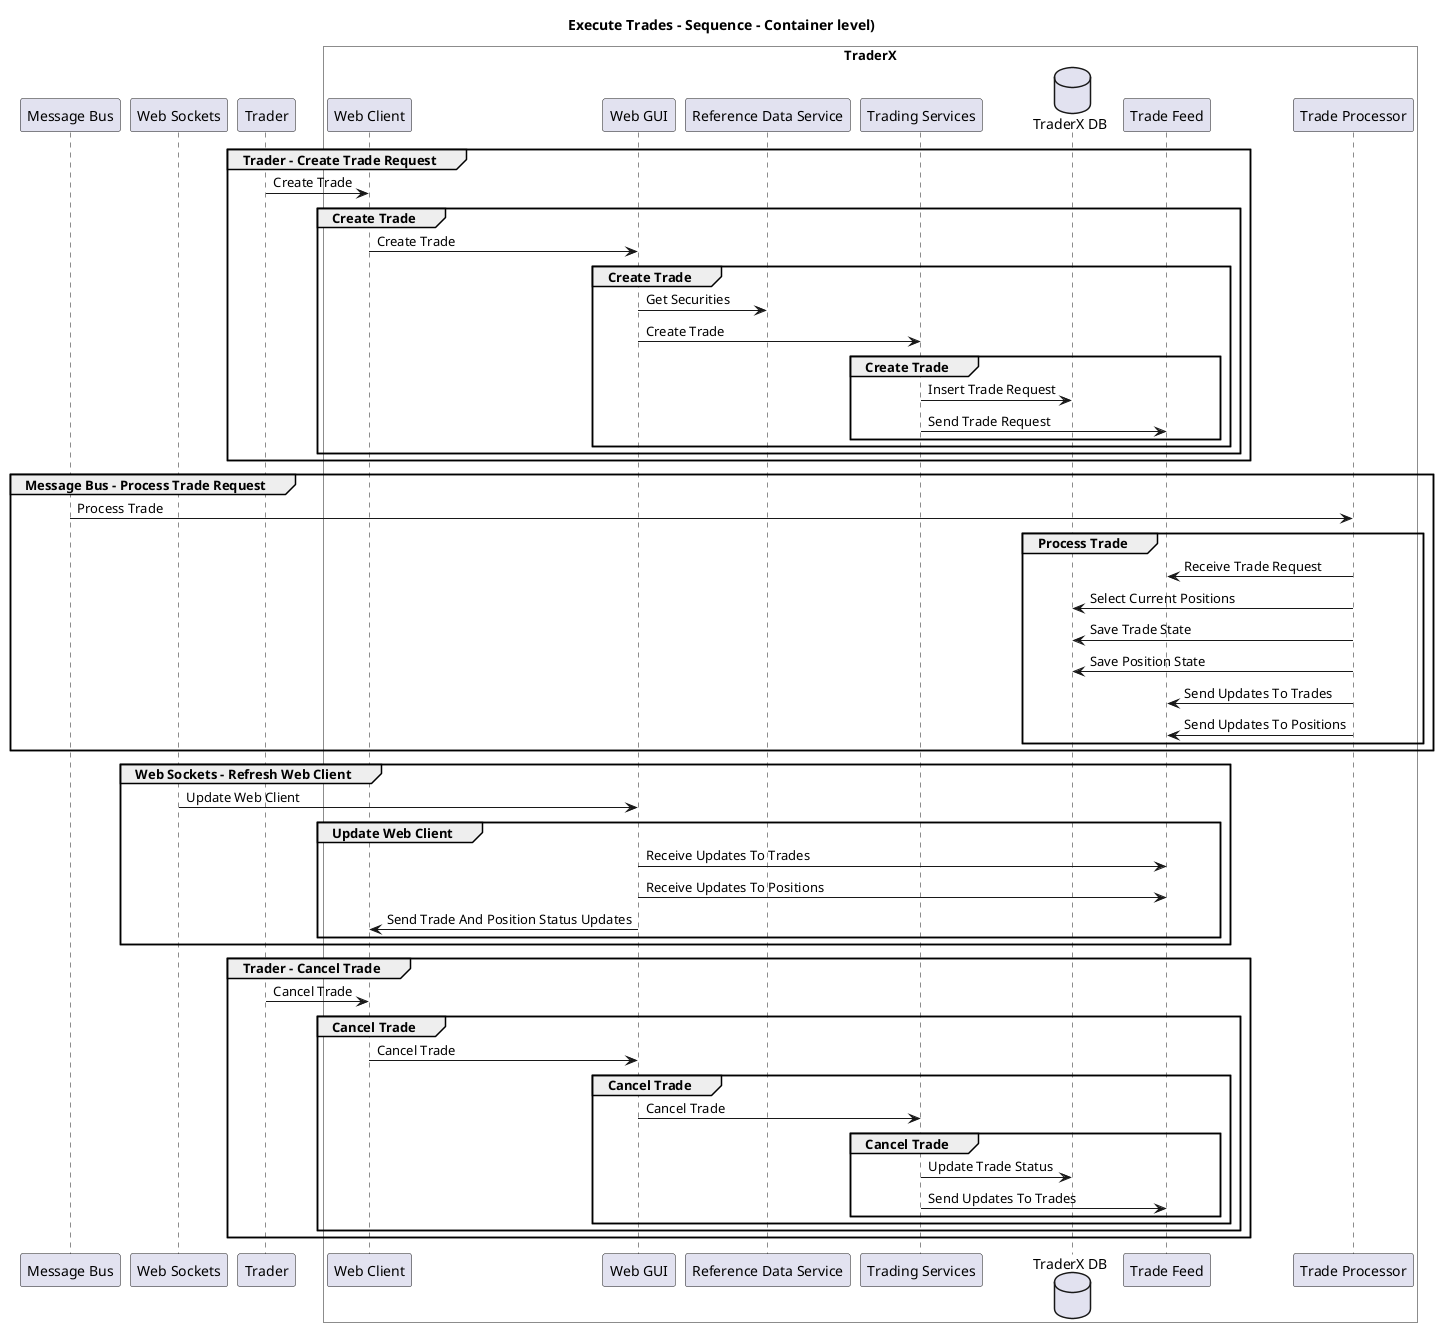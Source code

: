 @startuml

title Execute Trades - Sequence - Container level)

participant "Message Bus" as TraderX.Actors.MessageBus
participant "Web Sockets" as TraderX.Actors.WebSockets
participant "Trader" as TraderX.Actors.Trader

box "TraderX" #White
    participant "Web Client" as TraderX.SoftwareSystems.TraderX.Containers.WebClient
    participant "Web GUI" as TraderX.SoftwareSystems.TraderX.Containers.WebGUI
    participant "Reference Data Service" as TraderX.SoftwareSystems.TraderX.Containers.ReferenceDataService
    participant "Trading Services" as TraderX.SoftwareSystems.TraderX.Containers.TradingServices
    database "TraderX DB" as TraderX.SoftwareSystems.TraderX.Containers.TraderXDB
    participant "Trade Feed" as TraderX.SoftwareSystems.TraderX.Containers.TradeFeed
    participant "Trade Processor" as TraderX.SoftwareSystems.TraderX.Containers.TradeProcessor
end box


group Trader - Create Trade Request
TraderX.Actors.Trader -> TraderX.SoftwareSystems.TraderX.Containers.WebClient : Create Trade
group Create Trade
TraderX.SoftwareSystems.TraderX.Containers.WebClient -> TraderX.SoftwareSystems.TraderX.Containers.WebGUI : Create Trade
group Create Trade
TraderX.SoftwareSystems.TraderX.Containers.WebGUI -> TraderX.SoftwareSystems.TraderX.Containers.ReferenceDataService : Get Securities
TraderX.SoftwareSystems.TraderX.Containers.WebGUI -> TraderX.SoftwareSystems.TraderX.Containers.TradingServices : Create Trade
group Create Trade
TraderX.SoftwareSystems.TraderX.Containers.TradingServices -> TraderX.SoftwareSystems.TraderX.Containers.TraderXDB : Insert Trade Request
TraderX.SoftwareSystems.TraderX.Containers.TradingServices -> TraderX.SoftwareSystems.TraderX.Containers.TradeFeed : Send Trade Request
end
end
end
end
group Message Bus - Process Trade Request
TraderX.Actors.MessageBus -> TraderX.SoftwareSystems.TraderX.Containers.TradeProcessor : Process Trade
group Process Trade
TraderX.SoftwareSystems.TraderX.Containers.TradeProcessor -> TraderX.SoftwareSystems.TraderX.Containers.TradeFeed : Receive Trade Request
TraderX.SoftwareSystems.TraderX.Containers.TradeProcessor -> TraderX.SoftwareSystems.TraderX.Containers.TraderXDB : Select Current Positions
TraderX.SoftwareSystems.TraderX.Containers.TradeProcessor -> TraderX.SoftwareSystems.TraderX.Containers.TraderXDB : Save Trade State
TraderX.SoftwareSystems.TraderX.Containers.TradeProcessor -> TraderX.SoftwareSystems.TraderX.Containers.TraderXDB : Save Position State
TraderX.SoftwareSystems.TraderX.Containers.TradeProcessor -> TraderX.SoftwareSystems.TraderX.Containers.TradeFeed : Send Updates To Trades
TraderX.SoftwareSystems.TraderX.Containers.TradeProcessor -> TraderX.SoftwareSystems.TraderX.Containers.TradeFeed : Send Updates To Positions
end
end
group Web Sockets - Refresh Web Client
TraderX.Actors.WebSockets -> TraderX.SoftwareSystems.TraderX.Containers.WebGUI : Update Web Client
group Update Web Client
TraderX.SoftwareSystems.TraderX.Containers.WebGUI -> TraderX.SoftwareSystems.TraderX.Containers.TradeFeed : Receive Updates To Trades
TraderX.SoftwareSystems.TraderX.Containers.WebGUI -> TraderX.SoftwareSystems.TraderX.Containers.TradeFeed : Receive Updates To Positions
TraderX.SoftwareSystems.TraderX.Containers.WebGUI -> TraderX.SoftwareSystems.TraderX.Containers.WebClient : Send Trade And Position Status Updates
end
end
group Trader - Cancel Trade
TraderX.Actors.Trader -> TraderX.SoftwareSystems.TraderX.Containers.WebClient : Cancel Trade
group Cancel Trade
TraderX.SoftwareSystems.TraderX.Containers.WebClient -> TraderX.SoftwareSystems.TraderX.Containers.WebGUI : Cancel Trade
group Cancel Trade
TraderX.SoftwareSystems.TraderX.Containers.WebGUI -> TraderX.SoftwareSystems.TraderX.Containers.TradingServices : Cancel Trade
group Cancel Trade
TraderX.SoftwareSystems.TraderX.Containers.TradingServices -> TraderX.SoftwareSystems.TraderX.Containers.TraderXDB : Update Trade Status
TraderX.SoftwareSystems.TraderX.Containers.TradingServices -> TraderX.SoftwareSystems.TraderX.Containers.TradeFeed : Send Updates To Trades
end
end
end
end


@enduml
